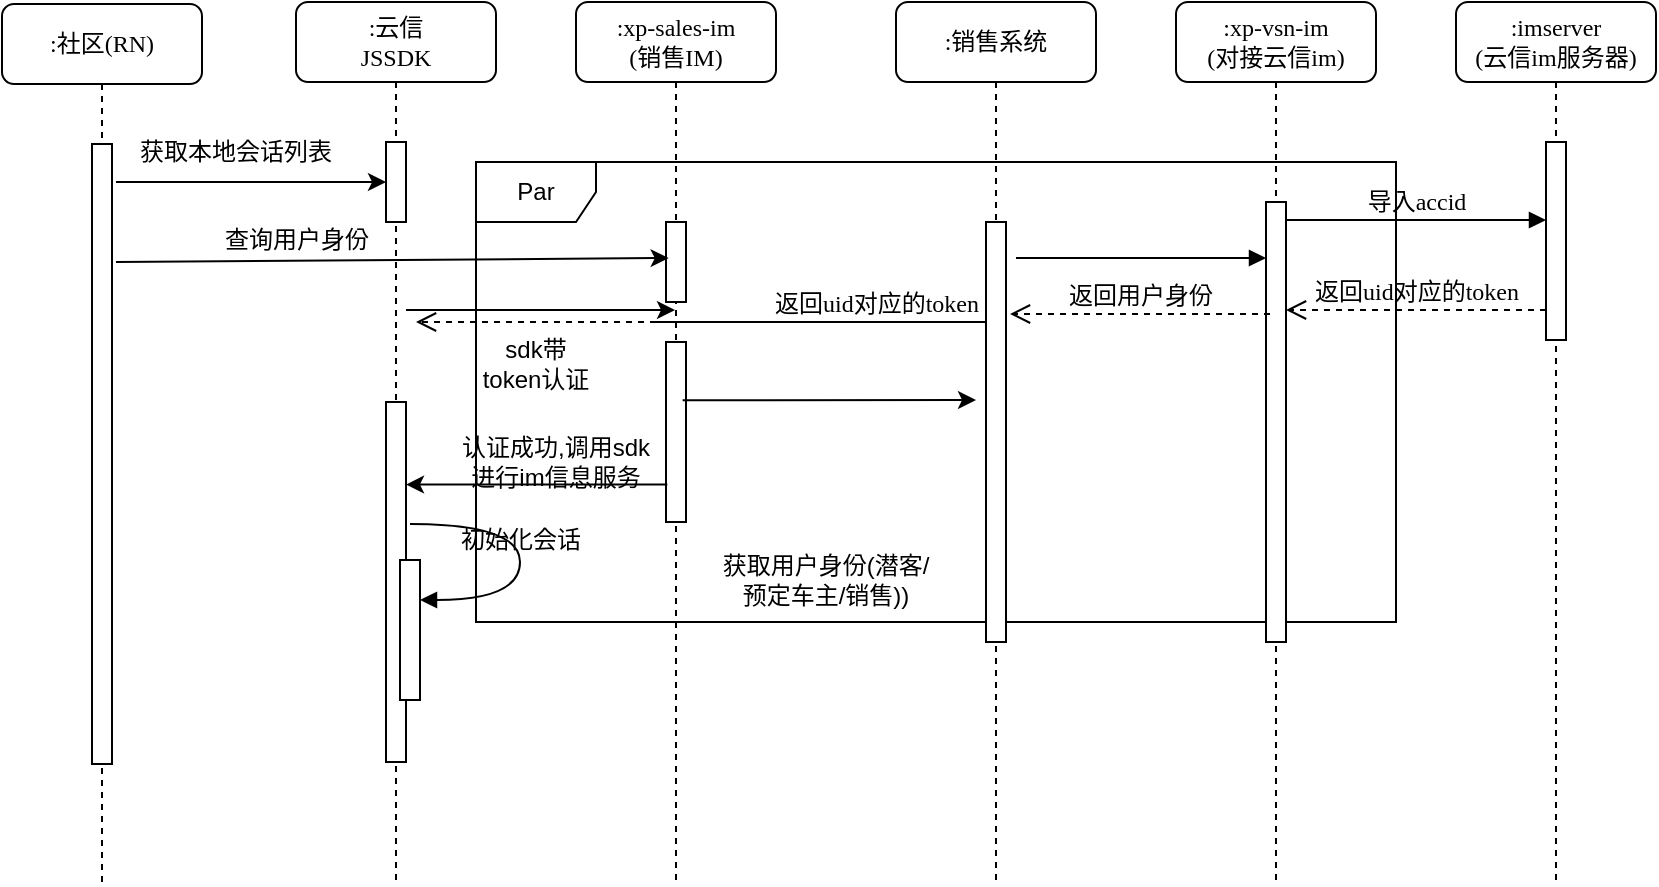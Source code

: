 <mxfile version="12.4.3" type="github" pages="1">
  <diagram name="Page-1" id="13e1069c-82ec-6db2-03f1-153e76fe0fe0">
    <mxGraphModel dx="1873" dy="427" grid="1" gridSize="10" guides="1" tooltips="1" connect="1" arrows="1" fold="1" page="1" pageScale="1" pageWidth="1100" pageHeight="850" background="#ffffff" math="0" shadow="0">
      <root>
        <mxCell id="0"/>
        <mxCell id="1" parent="0"/>
        <mxCell id="SCf--bu4-dqeZi4qSqdn-1" value="Par" style="shape=umlFrame;whiteSpace=wrap;html=1;" vertex="1" parent="1">
          <mxGeometry x="190" y="160" width="460" height="230" as="geometry"/>
        </mxCell>
        <mxCell id="7baba1c4bc27f4b0-2" value=":xp-sales-im&lt;br&gt;(销售IM)" style="shape=umlLifeline;perimeter=lifelinePerimeter;whiteSpace=wrap;html=1;container=1;collapsible=0;recursiveResize=0;outlineConnect=0;rounded=1;shadow=0;comic=0;labelBackgroundColor=none;strokeWidth=1;fontFamily=Verdana;fontSize=12;align=center;" parent="1" vertex="1">
          <mxGeometry x="240" y="80" width="100" height="440" as="geometry"/>
        </mxCell>
        <mxCell id="7baba1c4bc27f4b0-10" value="" style="html=1;points=[];perimeter=orthogonalPerimeter;rounded=0;shadow=0;comic=0;labelBackgroundColor=none;strokeWidth=1;fontFamily=Verdana;fontSize=12;align=center;" parent="7baba1c4bc27f4b0-2" vertex="1">
          <mxGeometry x="45" y="170" width="10" height="90" as="geometry"/>
        </mxCell>
        <mxCell id="SCf--bu4-dqeZi4qSqdn-6" value="" style="html=1;points=[];perimeter=orthogonalPerimeter;rounded=0;shadow=0;comic=0;labelBackgroundColor=none;strokeWidth=1;fontFamily=Verdana;fontSize=12;align=center;" vertex="1" parent="7baba1c4bc27f4b0-2">
          <mxGeometry x="45" y="110" width="10" height="40" as="geometry"/>
        </mxCell>
        <mxCell id="7baba1c4bc27f4b0-3" value=":销售系统" style="shape=umlLifeline;perimeter=lifelinePerimeter;whiteSpace=wrap;html=1;container=1;collapsible=0;recursiveResize=0;outlineConnect=0;rounded=1;shadow=0;comic=0;labelBackgroundColor=none;strokeWidth=1;fontFamily=Verdana;fontSize=12;align=center;" parent="1" vertex="1">
          <mxGeometry x="400" y="80" width="100" height="440" as="geometry"/>
        </mxCell>
        <mxCell id="7baba1c4bc27f4b0-13" value="" style="html=1;points=[];perimeter=orthogonalPerimeter;rounded=0;shadow=0;comic=0;labelBackgroundColor=none;strokeWidth=1;fontFamily=Verdana;fontSize=12;align=center;" parent="7baba1c4bc27f4b0-3" vertex="1">
          <mxGeometry x="45" y="110" width="10" height="210" as="geometry"/>
        </mxCell>
        <mxCell id="7baba1c4bc27f4b0-4" value=":xp-vsn-im&lt;br&gt;(对接云信im)" style="shape=umlLifeline;perimeter=lifelinePerimeter;whiteSpace=wrap;html=1;container=1;collapsible=0;recursiveResize=0;outlineConnect=0;rounded=1;shadow=0;comic=0;labelBackgroundColor=none;strokeWidth=1;fontFamily=Verdana;fontSize=12;align=center;" parent="1" vertex="1">
          <mxGeometry x="540" y="80" width="100" height="440" as="geometry"/>
        </mxCell>
        <mxCell id="7baba1c4bc27f4b0-5" value=":imserver&lt;br&gt;(云信im服务器)" style="shape=umlLifeline;perimeter=lifelinePerimeter;whiteSpace=wrap;html=1;container=1;collapsible=0;recursiveResize=0;outlineConnect=0;rounded=1;shadow=0;comic=0;labelBackgroundColor=none;strokeWidth=1;fontFamily=Verdana;fontSize=12;align=center;" parent="1" vertex="1">
          <mxGeometry x="680" y="80" width="100" height="440" as="geometry"/>
        </mxCell>
        <mxCell id="7baba1c4bc27f4b0-8" value=":云信&lt;br&gt;JSSDK" style="shape=umlLifeline;perimeter=lifelinePerimeter;whiteSpace=wrap;html=1;container=1;collapsible=0;recursiveResize=0;outlineConnect=0;rounded=1;shadow=0;comic=0;labelBackgroundColor=none;strokeWidth=1;fontFamily=Verdana;fontSize=12;align=center;" parent="1" vertex="1">
          <mxGeometry x="100" y="80" width="100" height="440" as="geometry"/>
        </mxCell>
        <mxCell id="7baba1c4bc27f4b0-9" value="" style="html=1;points=[];perimeter=orthogonalPerimeter;rounded=0;shadow=0;comic=0;labelBackgroundColor=none;strokeWidth=1;fontFamily=Verdana;fontSize=12;align=center;" parent="7baba1c4bc27f4b0-8" vertex="1">
          <mxGeometry x="45" y="200" width="10" height="180" as="geometry"/>
        </mxCell>
        <mxCell id="7baba1c4bc27f4b0-16" value="" style="html=1;points=[];perimeter=orthogonalPerimeter;rounded=0;shadow=0;comic=0;labelBackgroundColor=none;strokeWidth=1;fontFamily=Verdana;fontSize=12;align=center;" parent="1" vertex="1">
          <mxGeometry x="585" y="180" width="10" height="220" as="geometry"/>
        </mxCell>
        <mxCell id="7baba1c4bc27f4b0-19" value="" style="html=1;points=[];perimeter=orthogonalPerimeter;rounded=0;shadow=0;comic=0;labelBackgroundColor=none;strokeWidth=1;fontFamily=Verdana;fontSize=12;align=center;" parent="1" vertex="1">
          <mxGeometry x="725" y="150" width="10" height="99" as="geometry"/>
        </mxCell>
        <mxCell id="7baba1c4bc27f4b0-20" value="导入accid" style="html=1;verticalAlign=bottom;endArrow=block;entryX=0;entryY=0;labelBackgroundColor=none;fontFamily=Verdana;fontSize=12;edgeStyle=elbowEdgeStyle;elbow=vertical;" parent="1" edge="1">
          <mxGeometry relative="1" as="geometry">
            <mxPoint x="595" y="189" as="sourcePoint"/>
            <mxPoint x="725" y="189" as="targetPoint"/>
          </mxGeometry>
        </mxCell>
        <mxCell id="7baba1c4bc27f4b0-11" value="查询用户身份" style="html=1;verticalAlign=bottom;endArrow=block;labelBackgroundColor=none;fontFamily=Verdana;fontSize=12;edgeStyle=elbowEdgeStyle;elbow=vertical;" parent="1" edge="1">
          <mxGeometry y="-422" relative="1" as="geometry">
            <mxPoint x="460" y="208" as="sourcePoint"/>
            <mxPoint x="585" y="208" as="targetPoint"/>
            <mxPoint x="-423" y="-422" as="offset"/>
          </mxGeometry>
        </mxCell>
        <mxCell id="aBMowUxyMTST54FKezVJ-3" value="返回uid对应的token" style="html=1;verticalAlign=bottom;endArrow=open;dashed=1;endSize=8;labelBackgroundColor=none;fontFamily=Verdana;fontSize=12;edgeStyle=elbowEdgeStyle;elbow=vertical;" parent="1" edge="1">
          <mxGeometry relative="1" as="geometry">
            <mxPoint x="595" y="234" as="targetPoint"/>
            <Array as="points">
              <mxPoint x="670" y="234"/>
              <mxPoint x="700" y="234"/>
            </Array>
            <mxPoint x="725" y="234" as="sourcePoint"/>
          </mxGeometry>
        </mxCell>
        <mxCell id="_tAtlndqi4DHkHifaJOw-1" value="" style="endArrow=classic;html=1;" parent="1" edge="1">
          <mxGeometry width="50" height="50" relative="1" as="geometry">
            <mxPoint x="155" y="234" as="sourcePoint"/>
            <mxPoint x="289.5" y="234" as="targetPoint"/>
            <Array as="points">
              <mxPoint x="220" y="234"/>
              <mxPoint x="250" y="234"/>
            </Array>
          </mxGeometry>
        </mxCell>
        <mxCell id="_tAtlndqi4DHkHifaJOw-2" value="获取用户身份(潜客/预定车主/销售))" style="text;html=1;strokeColor=none;fillColor=none;align=center;verticalAlign=middle;whiteSpace=wrap;rounded=0;" parent="1" vertex="1">
          <mxGeometry x="310" y="359" width="110" height="20" as="geometry"/>
        </mxCell>
        <mxCell id="_tAtlndqi4DHkHifaJOw-4" value="返回用户身份" style="html=1;verticalAlign=bottom;endArrow=open;dashed=1;endSize=8;labelBackgroundColor=none;fontFamily=Verdana;fontSize=12;edgeStyle=elbowEdgeStyle;elbow=vertical;" parent="1" edge="1">
          <mxGeometry relative="1" as="geometry">
            <mxPoint x="457" y="236" as="targetPoint"/>
            <Array as="points">
              <mxPoint x="535" y="236"/>
              <mxPoint x="565" y="236"/>
            </Array>
            <mxPoint x="587" y="236" as="sourcePoint"/>
          </mxGeometry>
        </mxCell>
        <mxCell id="_tAtlndqi4DHkHifaJOw-5" value="返回uid对应的token" style="html=1;verticalAlign=bottom;endArrow=open;dashed=1;endSize=8;labelBackgroundColor=none;fontFamily=Verdana;fontSize=12;edgeStyle=elbowEdgeStyle;elbow=vertical;" parent="1" edge="1">
          <mxGeometry relative="1" as="geometry">
            <mxPoint x="160" y="240" as="targetPoint"/>
            <Array as="points">
              <mxPoint x="450" y="240"/>
              <mxPoint x="425" y="240"/>
            </Array>
            <mxPoint x="280" y="240" as="sourcePoint"/>
          </mxGeometry>
        </mxCell>
        <mxCell id="_tAtlndqi4DHkHifaJOw-7" value="" style="endArrow=classic;html=1;exitX=0.933;exitY=0.239;exitDx=0;exitDy=0;exitPerimeter=0;" parent="1" edge="1">
          <mxGeometry width="50" height="50" relative="1" as="geometry">
            <mxPoint x="293.33" y="279.16" as="sourcePoint"/>
            <mxPoint x="440" y="279" as="targetPoint"/>
          </mxGeometry>
        </mxCell>
        <mxCell id="_tAtlndqi4DHkHifaJOw-10" value="sdk带token认证" style="text;html=1;strokeColor=none;fillColor=none;align=center;verticalAlign=middle;whiteSpace=wrap;rounded=0;" parent="1" vertex="1">
          <mxGeometry x="190" y="251" width="60" height="20" as="geometry"/>
        </mxCell>
        <mxCell id="_tAtlndqi4DHkHifaJOw-11" value="" style="endArrow=classic;html=1;exitX=0.067;exitY=0.792;exitDx=0;exitDy=0;exitPerimeter=0;" parent="1" source="7baba1c4bc27f4b0-10" target="7baba1c4bc27f4b0-9" edge="1">
          <mxGeometry width="50" height="50" relative="1" as="geometry">
            <mxPoint x="190" y="420" as="sourcePoint"/>
            <mxPoint x="200" y="380" as="targetPoint"/>
          </mxGeometry>
        </mxCell>
        <mxCell id="_tAtlndqi4DHkHifaJOw-12" value="认证成功,调用sdk进行im信息服务" style="text;html=1;strokeColor=none;fillColor=none;align=center;verticalAlign=middle;whiteSpace=wrap;rounded=0;" parent="1" vertex="1">
          <mxGeometry x="180" y="300" width="100" height="20" as="geometry"/>
        </mxCell>
        <mxCell id="ZvRYTC18ovLtI7Ebb16t-18" value="初始化会话" style="html=1;verticalAlign=bottom;endArrow=block;labelBackgroundColor=none;fontFamily=Verdana;fontSize=12;elbow=vertical;edgeStyle=orthogonalEdgeStyle;curved=1;entryX=1;entryY=0.286;entryPerimeter=0;exitX=1.038;exitY=0.345;exitPerimeter=0;" parent="1" edge="1">
          <mxGeometry relative="1" as="geometry">
            <mxPoint x="157" y="341" as="sourcePoint"/>
            <mxPoint x="162" y="379" as="targetPoint"/>
            <Array as="points">
              <mxPoint x="212" y="341"/>
              <mxPoint x="212" y="379"/>
            </Array>
          </mxGeometry>
        </mxCell>
        <mxCell id="ZvRYTC18ovLtI7Ebb16t-20" value="" style="html=1;points=[];perimeter=orthogonalPerimeter;rounded=0;shadow=0;comic=0;labelBackgroundColor=none;strokeWidth=1;fontFamily=Verdana;fontSize=12;align=center;" parent="1" vertex="1">
          <mxGeometry x="152" y="359" width="10" height="70" as="geometry"/>
        </mxCell>
        <mxCell id="ZvRYTC18ovLtI7Ebb16t-30" value=":社区(RN)" style="shape=umlLifeline;perimeter=lifelinePerimeter;whiteSpace=wrap;html=1;container=1;collapsible=0;recursiveResize=0;outlineConnect=0;rounded=1;shadow=0;comic=0;labelBackgroundColor=none;strokeWidth=1;fontFamily=Verdana;fontSize=12;align=center;" parent="1" vertex="1">
          <mxGeometry x="-47" y="81" width="100" height="440" as="geometry"/>
        </mxCell>
        <mxCell id="ZvRYTC18ovLtI7Ebb16t-31" value="" style="html=1;points=[];perimeter=orthogonalPerimeter;rounded=0;shadow=0;comic=0;labelBackgroundColor=none;strokeWidth=1;fontFamily=Verdana;fontSize=12;align=center;" parent="ZvRYTC18ovLtI7Ebb16t-30" vertex="1">
          <mxGeometry x="45" y="70" width="10" height="310" as="geometry"/>
        </mxCell>
        <mxCell id="SCf--bu4-dqeZi4qSqdn-2" value="" style="endArrow=classic;html=1;" edge="1" parent="1" target="SCf--bu4-dqeZi4qSqdn-4">
          <mxGeometry width="50" height="50" relative="1" as="geometry">
            <mxPoint x="10" y="170" as="sourcePoint"/>
            <mxPoint x="140" y="170" as="targetPoint"/>
          </mxGeometry>
        </mxCell>
        <mxCell id="SCf--bu4-dqeZi4qSqdn-3" value="获取本地会话列表" style="text;html=1;strokeColor=none;fillColor=none;align=center;verticalAlign=middle;whiteSpace=wrap;rounded=0;" vertex="1" parent="1">
          <mxGeometry x="20" y="150" width="100" height="10" as="geometry"/>
        </mxCell>
        <mxCell id="SCf--bu4-dqeZi4qSqdn-4" value="" style="html=1;points=[];perimeter=orthogonalPerimeter;rounded=0;shadow=0;comic=0;labelBackgroundColor=none;strokeWidth=1;fontFamily=Verdana;fontSize=12;align=center;" vertex="1" parent="1">
          <mxGeometry x="145" y="150" width="10" height="40" as="geometry"/>
        </mxCell>
        <mxCell id="SCf--bu4-dqeZi4qSqdn-5" value="" style="endArrow=classic;html=1;entryX=0.133;entryY=0.45;entryDx=0;entryDy=0;entryPerimeter=0;" edge="1" parent="1" target="SCf--bu4-dqeZi4qSqdn-6">
          <mxGeometry width="50" height="50" relative="1" as="geometry">
            <mxPoint x="10" y="210" as="sourcePoint"/>
            <mxPoint x="280" y="210" as="targetPoint"/>
          </mxGeometry>
        </mxCell>
      </root>
    </mxGraphModel>
  </diagram>
</mxfile>
